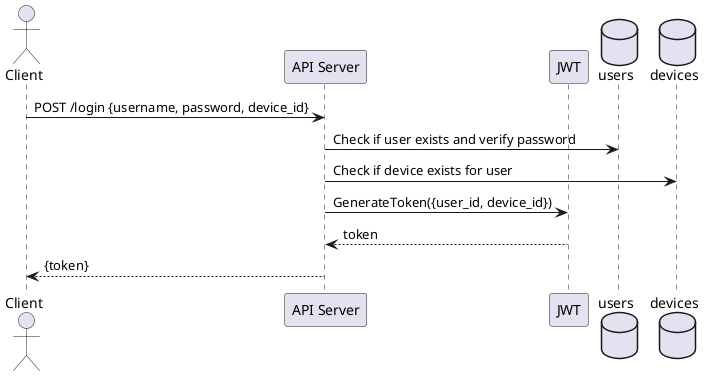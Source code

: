 @startuml
actor Client
participant "API Server" as Server
participant JWT
database "users" as Users
database "devices" as Devices

Client -> Server: POST /login {username, password, device_id}
Server -> Users: Check if user exists and verify password
Server -> Devices: Check if device exists for user
Server -> JWT: GenerateToken({user_id, device_id})
JWT --> Server: token
Server --> Client: {token}

@enduml
